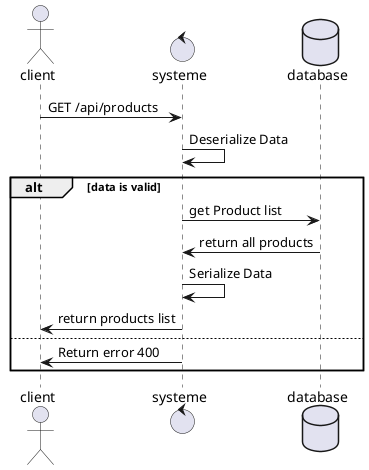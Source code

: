@startuml
actor client
control systeme
database database

client -> systeme : GET /api/products
systeme -> systeme : Deserialize Data

alt data is valid
systeme -> database : get Product list
database -> systeme:  return all products
systeme -> systeme : Serialize Data
systeme -> client : return products list
else
systeme -> client : Return error 400
end

@enduml
